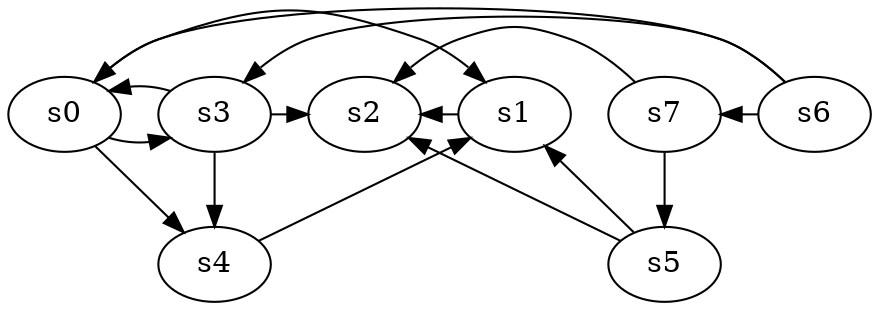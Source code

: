 digraph game_0629_complex_8 {
    s0 [name="s0", player=0];
    s1 [name="s1", player=0, target=1];
    s2 [name="s2", player=0, target=1];
    s3 [name="s3", player=1];
    s4 [name="s4", player=1, target=1];
    s5 [name="s5", player=1];
    s6 [name="s6", player=0];
    s7 [name="s7", player=0];

    s0 -> s1 [constraint="time % 3 == 1"];
    s0 -> s3 [constraint="time % 5 == 4 || time % 5 == 2"];
    s0 -> s4 [constraint="time % 4 == 2 || time % 3 == 2"];
    s1 -> s2 [constraint="time == 3 || time == 24 || time == 27"];
    s3 -> s0 [constraint="time % 5 == 1"];
    s3 -> s2 [constraint="!(time % 5 == 0)"];
    s3 -> s4;
    s4 -> s1 [constraint="!(time % 5 == 4)"];
    s5 -> s1 [constraint="time == 19"];
    s5 -> s2 [constraint="time % 4 == 0 || time % 5 == 2"];
    s6 -> s0 [constraint="time % 2 == 0 && time % 4 == 1"];
    s6 -> s3 [constraint="time == 11 || time == 16 || time == 20"];
    s6 -> s7 [constraint="time == 4 || time == 9 || time == 10 || time == 15 || time == 18"];
    s7 -> s2 [constraint="time % 3 == 2"];
    s7 -> s5;
}
